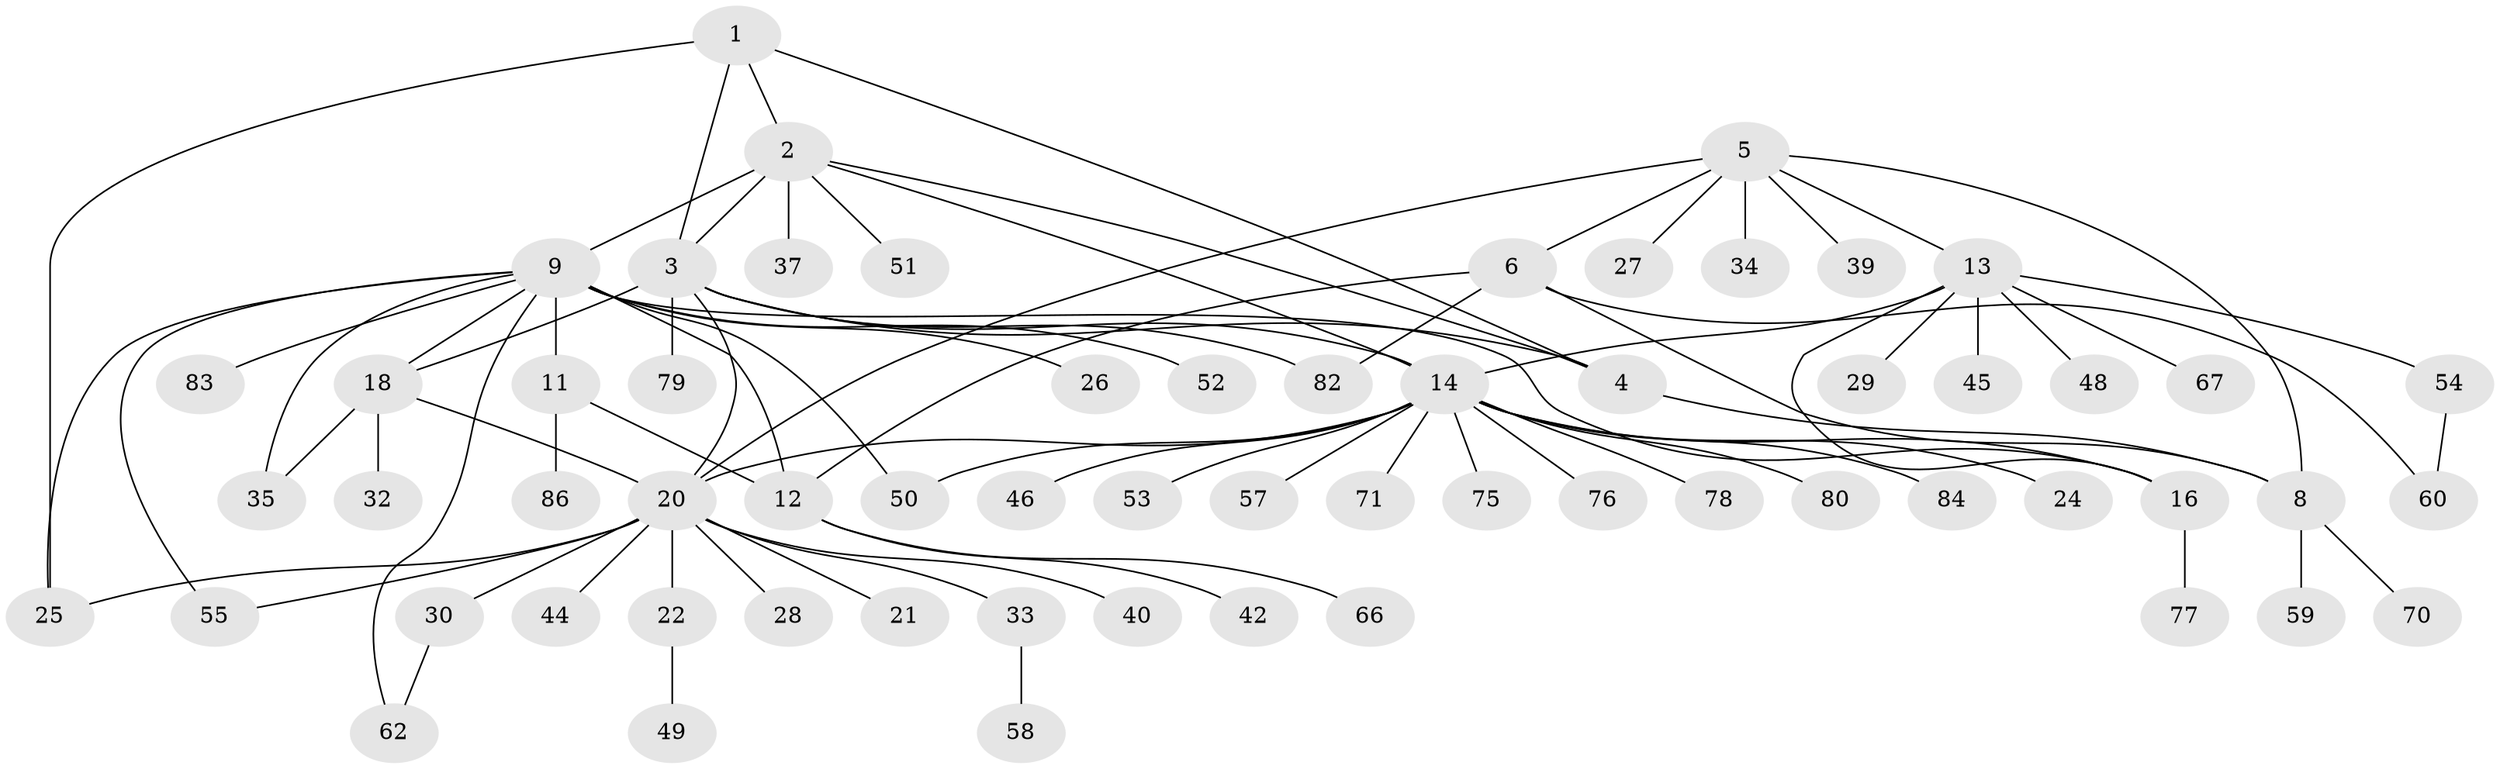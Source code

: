 // original degree distribution, {5: 0.046511627906976744, 8: 0.011627906976744186, 6: 0.046511627906976744, 4: 0.011627906976744186, 7: 0.03488372093023256, 14: 0.011627906976744186, 3: 0.08139534883720931, 9: 0.023255813953488372, 11: 0.011627906976744186, 13: 0.011627906976744186, 1: 0.5348837209302325, 2: 0.1744186046511628}
// Generated by graph-tools (version 1.1) at 2025/42/03/06/25 10:42:14]
// undirected, 62 vertices, 83 edges
graph export_dot {
graph [start="1"]
  node [color=gray90,style=filled];
  1 [super="+65"];
  2 [super="+47"];
  3 [super="+17"];
  4;
  5 [super="+7"];
  6 [super="+81"];
  8 [super="+23"];
  9 [super="+10"];
  11 [super="+38"];
  12 [super="+43"];
  13 [super="+31"];
  14 [super="+15"];
  16 [super="+41"];
  18 [super="+19"];
  20 [super="+69"];
  21;
  22 [super="+72"];
  24;
  25 [super="+85"];
  26;
  27 [super="+68"];
  28;
  29;
  30;
  32;
  33 [super="+36"];
  34;
  35 [super="+63"];
  37;
  39;
  40;
  42 [super="+61"];
  44;
  45 [super="+56"];
  46;
  48;
  49 [super="+64"];
  50 [super="+74"];
  51;
  52;
  53;
  54 [super="+73"];
  55;
  57;
  58;
  59;
  60;
  62;
  66;
  67;
  70;
  71;
  75;
  76;
  77;
  78;
  79;
  80;
  82;
  83;
  84;
  86;
  1 -- 2;
  1 -- 3;
  1 -- 4;
  1 -- 25;
  2 -- 3;
  2 -- 4;
  2 -- 9;
  2 -- 37;
  2 -- 51;
  2 -- 14;
  3 -- 4;
  3 -- 79;
  3 -- 82;
  3 -- 18 [weight=2];
  3 -- 20;
  3 -- 14;
  4 -- 8;
  5 -- 6 [weight=2];
  5 -- 8 [weight=2];
  5 -- 13;
  5 -- 34;
  5 -- 39;
  5 -- 20;
  5 -- 27;
  6 -- 8;
  6 -- 12;
  6 -- 60;
  6 -- 82;
  8 -- 59;
  8 -- 70;
  9 -- 11 [weight=2];
  9 -- 12 [weight=2];
  9 -- 16;
  9 -- 18;
  9 -- 25;
  9 -- 26;
  9 -- 35;
  9 -- 52;
  9 -- 55;
  9 -- 62;
  9 -- 83;
  9 -- 50;
  11 -- 12;
  11 -- 86;
  12 -- 42;
  12 -- 66;
  13 -- 14 [weight=2];
  13 -- 16;
  13 -- 29;
  13 -- 45;
  13 -- 48;
  13 -- 54;
  13 -- 67;
  14 -- 16 [weight=2];
  14 -- 24;
  14 -- 50;
  14 -- 53;
  14 -- 71;
  14 -- 75;
  14 -- 76;
  14 -- 78;
  14 -- 84;
  14 -- 46;
  14 -- 80;
  14 -- 20;
  14 -- 57;
  16 -- 77;
  18 -- 20 [weight=2];
  18 -- 32;
  18 -- 35;
  20 -- 21;
  20 -- 22;
  20 -- 28;
  20 -- 30;
  20 -- 33;
  20 -- 40;
  20 -- 44;
  20 -- 55;
  20 -- 25;
  22 -- 49;
  30 -- 62;
  33 -- 58;
  54 -- 60;
}
